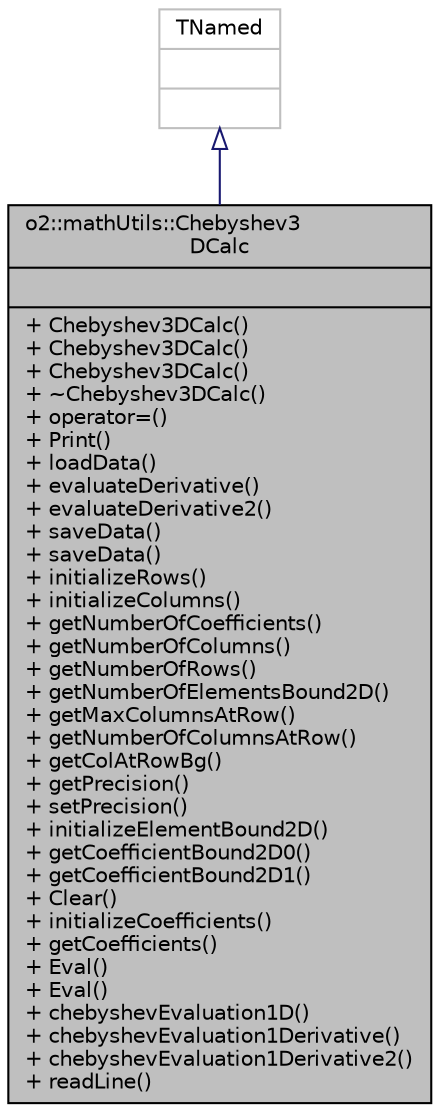 digraph "o2::mathUtils::Chebyshev3DCalc"
{
 // INTERACTIVE_SVG=YES
  bgcolor="transparent";
  edge [fontname="Helvetica",fontsize="10",labelfontname="Helvetica",labelfontsize="10"];
  node [fontname="Helvetica",fontsize="10",shape=record];
  Node1 [label="{o2::mathUtils::Chebyshev3\lDCalc\n||+ Chebyshev3DCalc()\l+ Chebyshev3DCalc()\l+ Chebyshev3DCalc()\l+ ~Chebyshev3DCalc()\l+ operator=()\l+ Print()\l+ loadData()\l+ evaluateDerivative()\l+ evaluateDerivative2()\l+ saveData()\l+ saveData()\l+ initializeRows()\l+ initializeColumns()\l+ getNumberOfCoefficients()\l+ getNumberOfColumns()\l+ getNumberOfRows()\l+ getNumberOfElementsBound2D()\l+ getMaxColumnsAtRow()\l+ getNumberOfColumnsAtRow()\l+ getColAtRowBg()\l+ getPrecision()\l+ setPrecision()\l+ initializeElementBound2D()\l+ getCoefficientBound2D0()\l+ getCoefficientBound2D1()\l+ Clear()\l+ initializeCoefficients()\l+ getCoefficients()\l+ Eval()\l+ Eval()\l+ chebyshevEvaluation1D()\l+ chebyshevEvaluation1Derivative()\l+ chebyshevEvaluation1Derivative2()\l+ readLine()\l}",height=0.2,width=0.4,color="black", fillcolor="grey75", style="filled" fontcolor="black"];
  Node2 -> Node1 [dir="back",color="midnightblue",fontsize="10",style="solid",arrowtail="onormal",fontname="Helvetica"];
  Node2 [label="{TNamed\n||}",height=0.2,width=0.4,color="grey75"];
}
